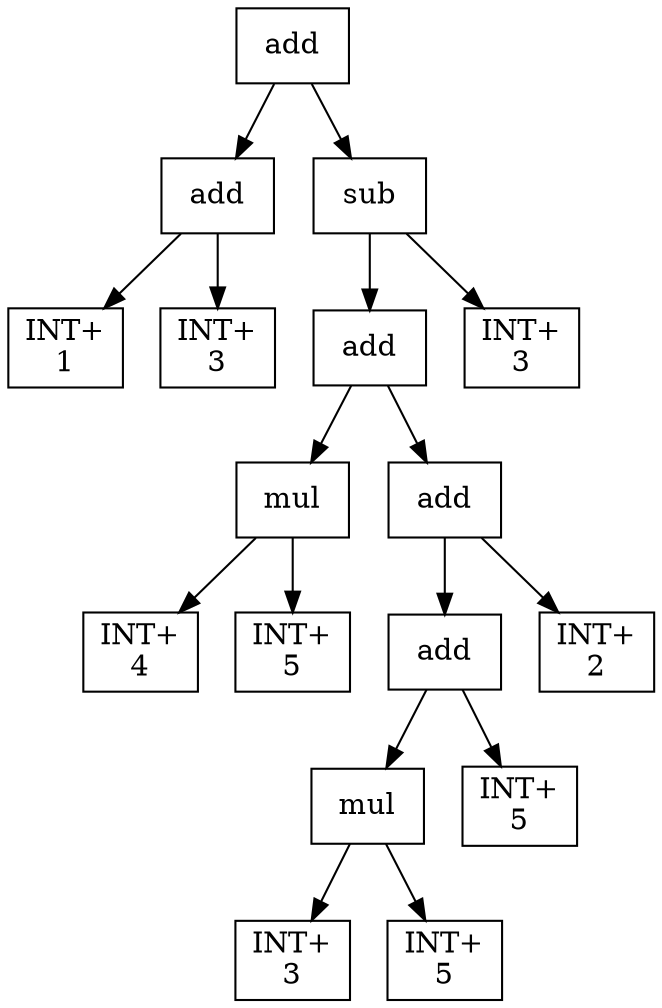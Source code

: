 digraph expr {
  node [shape=box];
  n1 [label="add"];
  n2 [label="add"];
  n3 [label="INT+\n1"];
  n4 [label="INT+\n3"];
  n2 -> n3;
  n2 -> n4;
  n5 [label="sub"];
  n6 [label="add"];
  n7 [label="mul"];
  n8 [label="INT+\n4"];
  n9 [label="INT+\n5"];
  n7 -> n8;
  n7 -> n9;
  n10 [label="add"];
  n11 [label="add"];
  n12 [label="mul"];
  n13 [label="INT+\n3"];
  n14 [label="INT+\n5"];
  n12 -> n13;
  n12 -> n14;
  n15 [label="INT+\n5"];
  n11 -> n12;
  n11 -> n15;
  n16 [label="INT+\n2"];
  n10 -> n11;
  n10 -> n16;
  n6 -> n7;
  n6 -> n10;
  n17 [label="INT+\n3"];
  n5 -> n6;
  n5 -> n17;
  n1 -> n2;
  n1 -> n5;
}